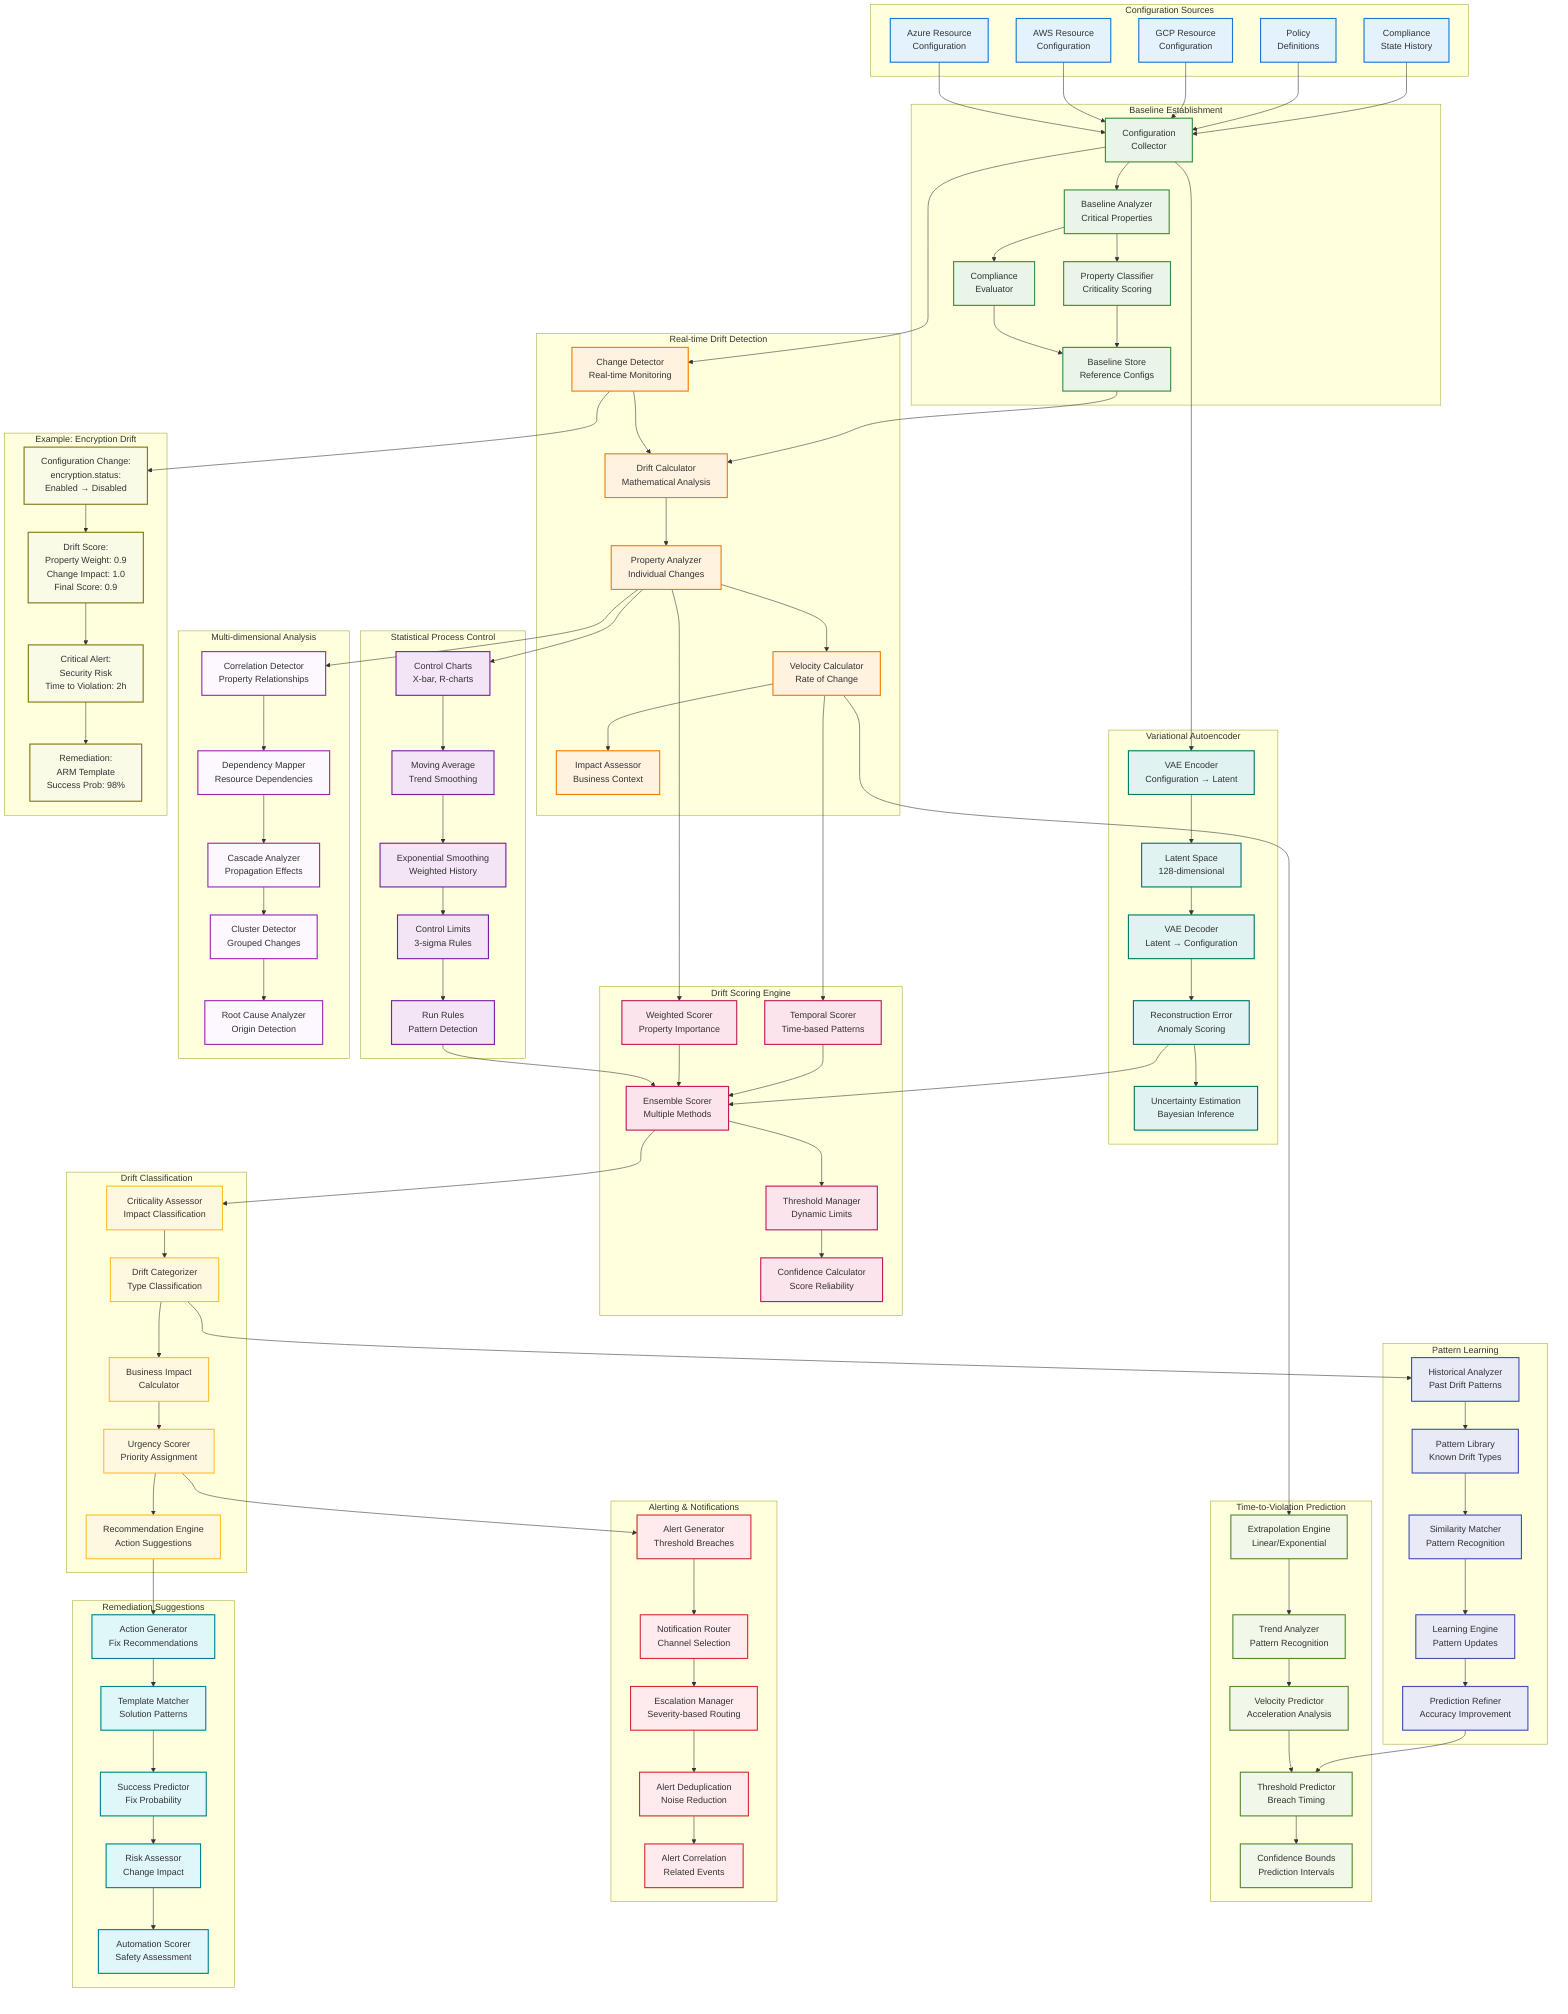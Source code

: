 graph TB
    subgraph "Configuration Sources"
        AZURE_CONFIG[Azure Resource<br/>Configuration]
        AWS_CONFIG[AWS Resource<br/>Configuration]
        GCP_CONFIG[GCP Resource<br/>Configuration]
        POLICY_CONFIG[Policy<br/>Definitions]
        COMPLIANCE_STATE[Compliance<br/>State History]
    end

    subgraph "Baseline Establishment"
        CONFIG_COLLECTOR[Configuration<br/>Collector]
        BASELINE_ANALYZER[Baseline Analyzer<br/>Critical Properties]
        COMPLIANCE_EVALUATOR[Compliance<br/>Evaluator]
        BASELINE_STORE[Baseline Store<br/>Reference Configs]
        PROPERTY_CLASSIFIER[Property Classifier<br/>Criticality Scoring]
    end

    subgraph "Real-time Drift Detection"
        CHANGE_DETECTOR[Change Detector<br/>Real-time Monitoring]
        DRIFT_CALCULATOR[Drift Calculator<br/>Mathematical Analysis]
        PROPERTY_ANALYZER[Property Analyzer<br/>Individual Changes]
        VELOCITY_CALCULATOR[Velocity Calculator<br/>Rate of Change]
        IMPACT_ASSESSOR[Impact Assessor<br/>Business Context]
    end

    subgraph "Statistical Process Control"
        CONTROL_CHARTS[Control Charts<br/>X-bar, R-charts]
        MOVING_AVERAGE[Moving Average<br/>Trend Smoothing]
        EXPONENTIAL_SMOOTHING[Exponential Smoothing<br/>Weighted History]
        CONTROL_LIMITS[Control Limits<br/>3-sigma Rules]
        RUN_RULES[Run Rules<br/>Pattern Detection]
    end

    subgraph "Variational Autoencoder"
        VAE_ENCODER[VAE Encoder<br/>Configuration → Latent]
        LATENT_SPACE[Latent Space<br/>128-dimensional]
        VAE_DECODER[VAE Decoder<br/>Latent → Configuration]
        RECONSTRUCTION_ERROR[Reconstruction Error<br/>Anomaly Scoring]
        UNCERTAINTY_ESTIMATION[Uncertainty Estimation<br/>Bayesian Inference]
    end

    subgraph "Drift Scoring Engine"
        WEIGHTED_SCORER[Weighted Scorer<br/>Property Importance]
        TEMPORAL_SCORER[Temporal Scorer<br/>Time-based Patterns]
        ENSEMBLE_SCORER[Ensemble Scorer<br/>Multiple Methods]
        THRESHOLD_MANAGER[Threshold Manager<br/>Dynamic Limits]
        CONFIDENCE_CALCULATOR[Confidence Calculator<br/>Score Reliability]
    end

    subgraph "Drift Classification"
        CRITICALITY_ASSESSOR[Criticality Assessor<br/>Impact Classification]
        DRIFT_CATEGORIZER[Drift Categorizer<br/>Type Classification]
        BUSINESS_IMPACT[Business Impact<br/>Calculator]
        URGENCY_SCORER[Urgency Scorer<br/>Priority Assignment]
        RECOMMENDATION_ENGINE[Recommendation Engine<br/>Action Suggestions]
    end

    subgraph "Time-to-Violation Prediction"
        EXTRAPOLATION_ENGINE[Extrapolation Engine<br/>Linear/Exponential]
        TREND_ANALYZER[Trend Analyzer<br/>Pattern Recognition]
        VELOCITY_PREDICTOR[Velocity Predictor<br/>Acceleration Analysis]
        THRESHOLD_PREDICTOR[Threshold Predictor<br/>Breach Timing]
        CONFIDENCE_BOUNDS[Confidence Bounds<br/>Prediction Intervals]
    end

    subgraph "Pattern Learning"
        HISTORICAL_ANALYZER[Historical Analyzer<br/>Past Drift Patterns]
        PATTERN_LIBRARY[Pattern Library<br/>Known Drift Types]
        SIMILARITY_MATCHER[Similarity Matcher<br/>Pattern Recognition]
        LEARNING_ENGINE[Learning Engine<br/>Pattern Updates]
        PREDICTION_REFINER[Prediction Refiner<br/>Accuracy Improvement]
    end

    subgraph "Multi-dimensional Analysis"
        CORRELATION_DETECTOR[Correlation Detector<br/>Property Relationships]
        DEPENDENCY_MAPPER[Dependency Mapper<br/>Resource Dependencies]
        CASCADE_ANALYZER[Cascade Analyzer<br/>Propagation Effects]
        CLUSTER_DETECTOR[Cluster Detector<br/>Grouped Changes]
        ROOT_CAUSE_ANALYZER[Root Cause Analyzer<br/>Origin Detection]
    end

    subgraph "Alerting & Notifications"
        ALERT_GENERATOR[Alert Generator<br/>Threshold Breaches]
        NOTIFICATION_ROUTER[Notification Router<br/>Channel Selection]
        ESCALATION_MANAGER[Escalation Manager<br/>Severity-based Routing]
        ALERT_DEDUPLICATION[Alert Deduplication<br/>Noise Reduction]
        ALERT_CORRELATION[Alert Correlation<br/>Related Events]
    end

    subgraph "Remediation Suggestions"
        ACTION_GENERATOR[Action Generator<br/>Fix Recommendations]
        TEMPLATE_MATCHER[Template Matcher<br/>Solution Patterns]
        SUCCESS_PREDICTOR[Success Predictor<br/>Fix Probability]
        RISK_ASSESSOR[Risk Assessor<br/>Change Impact]
        AUTOMATION_SCORER[Automation Scorer<br/>Safety Assessment]
    end

    %% Configuration Ingestion
    AZURE_CONFIG --> CONFIG_COLLECTOR
    AWS_CONFIG --> CONFIG_COLLECTOR
    GCP_CONFIG --> CONFIG_COLLECTOR
    POLICY_CONFIG --> CONFIG_COLLECTOR
    COMPLIANCE_STATE --> CONFIG_COLLECTOR

    %% Baseline Establishment
    CONFIG_COLLECTOR --> BASELINE_ANALYZER
    BASELINE_ANALYZER --> COMPLIANCE_EVALUATOR
    COMPLIANCE_EVALUATOR --> BASELINE_STORE
    BASELINE_ANALYZER --> PROPERTY_CLASSIFIER
    PROPERTY_CLASSIFIER --> BASELINE_STORE

    %% Real-time Detection
    CONFIG_COLLECTOR --> CHANGE_DETECTOR
    CHANGE_DETECTOR --> DRIFT_CALCULATOR
    DRIFT_CALCULATOR --> PROPERTY_ANALYZER
    PROPERTY_ANALYZER --> VELOCITY_CALCULATOR
    VELOCITY_CALCULATOR --> IMPACT_ASSESSOR

    BASELINE_STORE --> DRIFT_CALCULATOR

    %% Statistical Process Control
    PROPERTY_ANALYZER --> CONTROL_CHARTS
    CONTROL_CHARTS --> MOVING_AVERAGE
    MOVING_AVERAGE --> EXPONENTIAL_SMOOTHING
    EXPONENTIAL_SMOOTHING --> CONTROL_LIMITS
    CONTROL_LIMITS --> RUN_RULES

    %% VAE Processing
    CONFIG_COLLECTOR --> VAE_ENCODER
    VAE_ENCODER --> LATENT_SPACE
    LATENT_SPACE --> VAE_DECODER
    VAE_DECODER --> RECONSTRUCTION_ERROR
    RECONSTRUCTION_ERROR --> UNCERTAINTY_ESTIMATION

    %% Drift Scoring
    PROPERTY_ANALYZER --> WEIGHTED_SCORER
    VELOCITY_CALCULATOR --> TEMPORAL_SCORER
    RUN_RULES --> ENSEMBLE_SCORER
    RECONSTRUCTION_ERROR --> ENSEMBLE_SCORER
    WEIGHTED_SCORER --> ENSEMBLE_SCORER
    TEMPORAL_SCORER --> ENSEMBLE_SCORER
    ENSEMBLE_SCORER --> THRESHOLD_MANAGER
    THRESHOLD_MANAGER --> CONFIDENCE_CALCULATOR

    %% Drift Classification
    ENSEMBLE_SCORER --> CRITICALITY_ASSESSOR
    CRITICALITY_ASSESSOR --> DRIFT_CATEGORIZER
    DRIFT_CATEGORIZER --> BUSINESS_IMPACT
    BUSINESS_IMPACT --> URGENCY_SCORER
    URGENCY_SCORER --> RECOMMENDATION_ENGINE

    %% Time-to-Violation Prediction
    VELOCITY_CALCULATOR --> EXTRAPOLATION_ENGINE
    EXTRAPOLATION_ENGINE --> TREND_ANALYZER
    TREND_ANALYZER --> VELOCITY_PREDICTOR
    VELOCITY_PREDICTOR --> THRESHOLD_PREDICTOR
    THRESHOLD_PREDICTOR --> CONFIDENCE_BOUNDS

    %% Pattern Learning
    DRIFT_CATEGORIZER --> HISTORICAL_ANALYZER
    HISTORICAL_ANALYZER --> PATTERN_LIBRARY
    PATTERN_LIBRARY --> SIMILARITY_MATCHER
    SIMILARITY_MATCHER --> LEARNING_ENGINE
    LEARNING_ENGINE --> PREDICTION_REFINER
    PREDICTION_REFINER --> THRESHOLD_PREDICTOR

    %% Multi-dimensional Analysis
    PROPERTY_ANALYZER --> CORRELATION_DETECTOR
    CORRELATION_DETECTOR --> DEPENDENCY_MAPPER
    DEPENDENCY_MAPPER --> CASCADE_ANALYZER
    CASCADE_ANALYZER --> CLUSTER_DETECTOR
    CLUSTER_DETECTOR --> ROOT_CAUSE_ANALYZER

    %% Alerting
    URGENCY_SCORER --> ALERT_GENERATOR
    ALERT_GENERATOR --> NOTIFICATION_ROUTER
    NOTIFICATION_ROUTER --> ESCALATION_MANAGER
    ESCALATION_MANAGER --> ALERT_DEDUPLICATION
    ALERT_DEDUPLICATION --> ALERT_CORRELATION

    %% Remediation
    RECOMMENDATION_ENGINE --> ACTION_GENERATOR
    ACTION_GENERATOR --> TEMPLATE_MATCHER
    TEMPLATE_MATCHER --> SUCCESS_PREDICTOR
    SUCCESS_PREDICTOR --> RISK_ASSESSOR
    RISK_ASSESSOR --> AUTOMATION_SCORER

    %% Example Drift Detection Flow
    subgraph "Example: Encryption Drift"
        ENCRYPTION_CHANGE[Configuration Change:
        encryption.status: 
        Enabled → Disabled]
        
        DRIFT_SCORE_CALC[Drift Score:
        Property Weight: 0.9
        Change Impact: 1.0
        Final Score: 0.9]
        
        CRITICAL_ALERT[Critical Alert:
        Security Risk
        Time to Violation: 2h]
        
        AUTO_REMEDIATION[Remediation:
        ARM Template
        Success Prob: 98%]
    end

    CHANGE_DETECTOR --> ENCRYPTION_CHANGE
    ENCRYPTION_CHANGE --> DRIFT_SCORE_CALC
    DRIFT_SCORE_CALC --> CRITICAL_ALERT
    CRITICAL_ALERT --> AUTO_REMEDIATION

    %% Styling
    classDef sources fill:#e3f2fd,stroke:#1976d2,stroke-width:2px
    classDef baseline fill:#e8f5e8,stroke:#388e3c,stroke-width:2px
    classDef detection fill:#fff3e0,stroke:#f57c00,stroke-width:2px
    classDef spc fill:#f3e5f5,stroke:#7b1fa2,stroke-width:2px
    classDef vae fill:#e0f2f1,stroke:#00796b,stroke-width:2px
    classDef scoring fill:#fce4ec,stroke:#c2185b,stroke-width:2px
    classDef classification fill:#fff8e1,stroke:#fbc02d,stroke-width:2px
    classDef prediction fill:#f1f8e9,stroke:#558b2f,stroke-width:2px
    classDef learning fill:#e8eaf6,stroke:#3f51b5,stroke-width:2px
    classDef multidim fill:#fdf7ff,stroke:#9c27b0,stroke-width:2px
    classDef alerting fill:#ffebee,stroke:#d32f2f,stroke-width:2px
    classDef remediation fill:#e0f7fa,stroke:#00838f,stroke-width:2px
    classDef example fill:#f9fbe7,stroke:#827717,stroke-width:2px

    class AZURE_CONFIG,AWS_CONFIG,GCP_CONFIG,POLICY_CONFIG,COMPLIANCE_STATE sources
    class CONFIG_COLLECTOR,BASELINE_ANALYZER,COMPLIANCE_EVALUATOR,BASELINE_STORE,PROPERTY_CLASSIFIER baseline
    class CHANGE_DETECTOR,DRIFT_CALCULATOR,PROPERTY_ANALYZER,VELOCITY_CALCULATOR,IMPACT_ASSESSOR detection
    class CONTROL_CHARTS,MOVING_AVERAGE,EXPONENTIAL_SMOOTHING,CONTROL_LIMITS,RUN_RULES spc
    class VAE_ENCODER,LATENT_SPACE,VAE_DECODER,RECONSTRUCTION_ERROR,UNCERTAINTY_ESTIMATION vae
    class WEIGHTED_SCORER,TEMPORAL_SCORER,ENSEMBLE_SCORER,THRESHOLD_MANAGER,CONFIDENCE_CALCULATOR scoring
    class CRITICALITY_ASSESSOR,DRIFT_CATEGORIZER,BUSINESS_IMPACT,URGENCY_SCORER,RECOMMENDATION_ENGINE classification
    class EXTRAPOLATION_ENGINE,TREND_ANALYZER,VELOCITY_PREDICTOR,THRESHOLD_PREDICTOR,CONFIDENCE_BOUNDS prediction
    class HISTORICAL_ANALYZER,PATTERN_LIBRARY,SIMILARITY_MATCHER,LEARNING_ENGINE,PREDICTION_REFINER learning
    class CORRELATION_DETECTOR,DEPENDENCY_MAPPER,CASCADE_ANALYZER,CLUSTER_DETECTOR,ROOT_CAUSE_ANALYZER multidim
    class ALERT_GENERATOR,NOTIFICATION_ROUTER,ESCALATION_MANAGER,ALERT_DEDUPLICATION,ALERT_CORRELATION alerting
    class ACTION_GENERATOR,TEMPLATE_MATCHER,SUCCESS_PREDICTOR,RISK_ASSESSOR,AUTOMATION_SCORER remediation
    class ENCRYPTION_CHANGE,DRIFT_SCORE_CALC,CRITICAL_ALERT,AUTO_REMEDIATION example